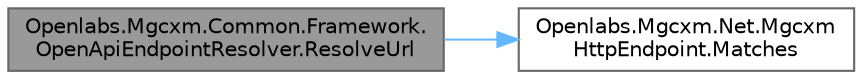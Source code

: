 digraph "Openlabs.Mgcxm.Common.Framework.OpenApiEndpointResolver.ResolveUrl"
{
 // LATEX_PDF_SIZE
  bgcolor="transparent";
  edge [fontname=Helvetica,fontsize=10,labelfontname=Helvetica,labelfontsize=10];
  node [fontname=Helvetica,fontsize=10,shape=box,height=0.2,width=0.4];
  rankdir="LR";
  Node1 [id="Node000001",label="Openlabs.Mgcxm.Common.Framework.\lOpenApiEndpointResolver.ResolveUrl",height=0.2,width=0.4,color="gray40", fillcolor="grey60", style="filled", fontcolor="black",tooltip=" "];
  Node1 -> Node2 [id="edge3_Node000001_Node000002",color="steelblue1",style="solid",tooltip=" "];
  Node2 [id="Node000002",label="Openlabs.Mgcxm.Net.Mgcxm\lHttpEndpoint.Matches",height=0.2,width=0.4,color="grey40", fillcolor="white", style="filled",URL="$class_openlabs_1_1_mgcxm_1_1_net_1_1_mgcxm_http_endpoint.html#a6c914d467280bf05af024802214f88c9",tooltip="Checks if the given URL matches the endpoint URL using the MgcxmDynamicIdentifiers and supports dynam..."];
}
